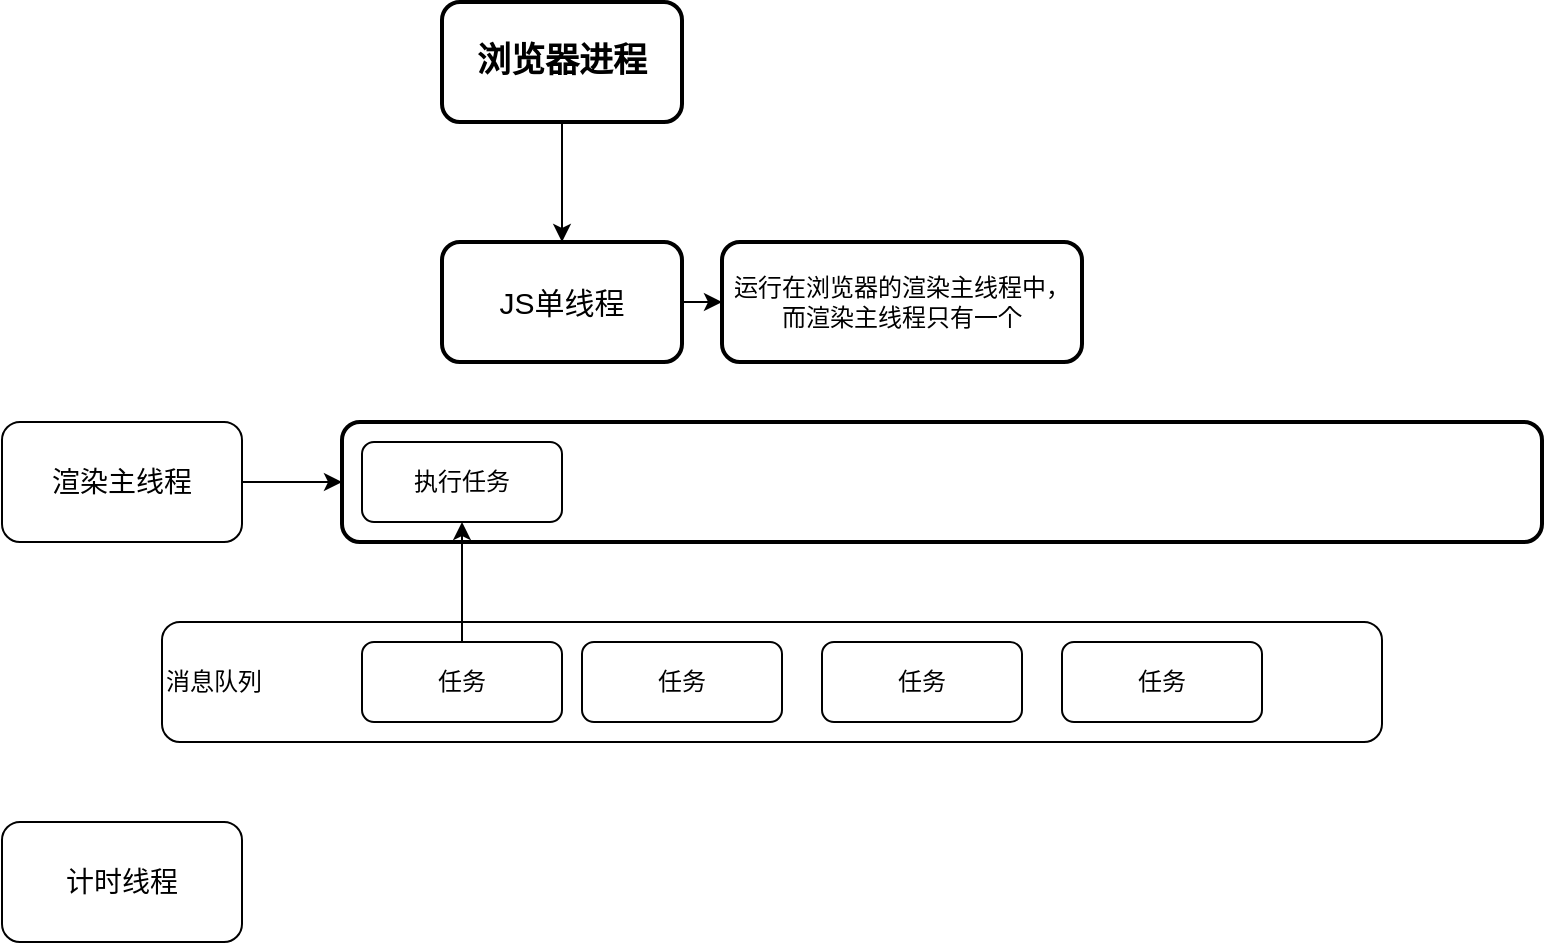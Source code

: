 <mxfile version="21.3.7" type="github">
  <diagram name="第 1 页" id="TQmPHCtk6EOPqZvVYFEK">
    <mxGraphModel dx="1050" dy="549" grid="1" gridSize="10" guides="1" tooltips="1" connect="1" arrows="1" fold="1" page="1" pageScale="1" pageWidth="1600" pageHeight="900" math="0" shadow="0">
      <root>
        <mxCell id="0" />
        <mxCell id="1" parent="0" />
        <mxCell id="l_i3C8mU76h80Paz9Acb-31" value="消息队列" style="rounded=1;whiteSpace=wrap;html=1;align=left;" parent="1" vertex="1">
          <mxGeometry x="210" y="320" width="610" height="60" as="geometry" />
        </mxCell>
        <mxCell id="l_i3C8mU76h80Paz9Acb-9" value="" style="edgeStyle=orthogonalEdgeStyle;rounded=1;orthogonalLoop=1;jettySize=auto;html=1;labelBackgroundColor=none;fontColor=default;align=center;" parent="1" source="l_i3C8mU76h80Paz9Acb-6" target="l_i3C8mU76h80Paz9Acb-8" edge="1">
          <mxGeometry relative="1" as="geometry">
            <mxPoint x="410" y="170" as="sourcePoint" />
          </mxGeometry>
        </mxCell>
        <mxCell id="l_i3C8mU76h80Paz9Acb-6" value="&lt;b&gt;&lt;font style=&quot;font-size: 17px;&quot;&gt;浏览器进程&lt;/font&gt;&lt;/b&gt;" style="whiteSpace=wrap;html=1;align=center;strokeWidth=2;labelBackgroundColor=none;rounded=1;" parent="1" vertex="1">
          <mxGeometry x="350" y="10" width="120" height="60" as="geometry" />
        </mxCell>
        <mxCell id="l_i3C8mU76h80Paz9Acb-13" value="" style="edgeStyle=orthogonalEdgeStyle;rounded=1;orthogonalLoop=1;jettySize=auto;html=1;" parent="1" source="l_i3C8mU76h80Paz9Acb-8" target="l_i3C8mU76h80Paz9Acb-12" edge="1">
          <mxGeometry relative="1" as="geometry" />
        </mxCell>
        <mxCell id="l_i3C8mU76h80Paz9Acb-8" value="&lt;font style=&quot;font-size: 15px;&quot;&gt;JS单线程&lt;/font&gt;" style="whiteSpace=wrap;html=1;align=center;strokeWidth=2;labelBackgroundColor=none;rounded=1;" parent="1" vertex="1">
          <mxGeometry x="350" y="130" width="120" height="60" as="geometry" />
        </mxCell>
        <mxCell id="l_i3C8mU76h80Paz9Acb-12" value="运行在浏览器的渲染主线程中，而渲染主线程只有一个" style="whiteSpace=wrap;html=1;align=center;strokeWidth=2;labelBackgroundColor=none;rounded=1;" parent="1" vertex="1">
          <mxGeometry x="490" y="130" width="180" height="60" as="geometry" />
        </mxCell>
        <mxCell id="l_i3C8mU76h80Paz9Acb-14" value="" style="whiteSpace=wrap;html=1;strokeWidth=2;labelBackgroundColor=none;rounded=1;fontSize=14;" parent="1" vertex="1">
          <mxGeometry x="300" y="220" width="600" height="60" as="geometry" />
        </mxCell>
        <mxCell id="l_i3C8mU76h80Paz9Acb-16" value="任务" style="rounded=1;whiteSpace=wrap;html=1;" parent="1" vertex="1">
          <mxGeometry x="310" y="330" width="100" height="40" as="geometry" />
        </mxCell>
        <mxCell id="l_i3C8mU76h80Paz9Acb-18" value="" style="edgeStyle=orthogonalEdgeStyle;rounded=1;orthogonalLoop=1;jettySize=auto;html=1;" parent="1" source="l_i3C8mU76h80Paz9Acb-17" target="l_i3C8mU76h80Paz9Acb-14" edge="1">
          <mxGeometry relative="1" as="geometry" />
        </mxCell>
        <mxCell id="l_i3C8mU76h80Paz9Acb-17" value="渲染主线程" style="rounded=1;whiteSpace=wrap;html=1;fontSize=14;" parent="1" vertex="1">
          <mxGeometry x="130" y="220" width="120" height="60" as="geometry" />
        </mxCell>
        <mxCell id="l_i3C8mU76h80Paz9Acb-19" value="计时线程" style="rounded=1;whiteSpace=wrap;html=1;fontSize=14;" parent="1" vertex="1">
          <mxGeometry x="130" y="420" width="120" height="60" as="geometry" />
        </mxCell>
        <mxCell id="l_i3C8mU76h80Paz9Acb-25" value="" style="edgeStyle=orthogonalEdgeStyle;rounded=1;orthogonalLoop=1;jettySize=auto;html=1;" parent="1" source="l_i3C8mU76h80Paz9Acb-16" target="l_i3C8mU76h80Paz9Acb-24" edge="1">
          <mxGeometry relative="1" as="geometry" />
        </mxCell>
        <mxCell id="l_i3C8mU76h80Paz9Acb-24" value="执行任务" style="rounded=1;whiteSpace=wrap;html=1;" parent="1" vertex="1">
          <mxGeometry x="310" y="230" width="100" height="40" as="geometry" />
        </mxCell>
        <mxCell id="l_i3C8mU76h80Paz9Acb-26" value="任务" style="rounded=1;whiteSpace=wrap;html=1;" parent="1" vertex="1">
          <mxGeometry x="420" y="330" width="100" height="40" as="geometry" />
        </mxCell>
        <mxCell id="l_i3C8mU76h80Paz9Acb-27" value="任务" style="rounded=1;whiteSpace=wrap;html=1;" parent="1" vertex="1">
          <mxGeometry x="540" y="330" width="100" height="40" as="geometry" />
        </mxCell>
        <mxCell id="l_i3C8mU76h80Paz9Acb-28" value="任务" style="rounded=1;whiteSpace=wrap;html=1;" parent="1" vertex="1">
          <mxGeometry x="660" y="330" width="100" height="40" as="geometry" />
        </mxCell>
      </root>
    </mxGraphModel>
  </diagram>
</mxfile>
